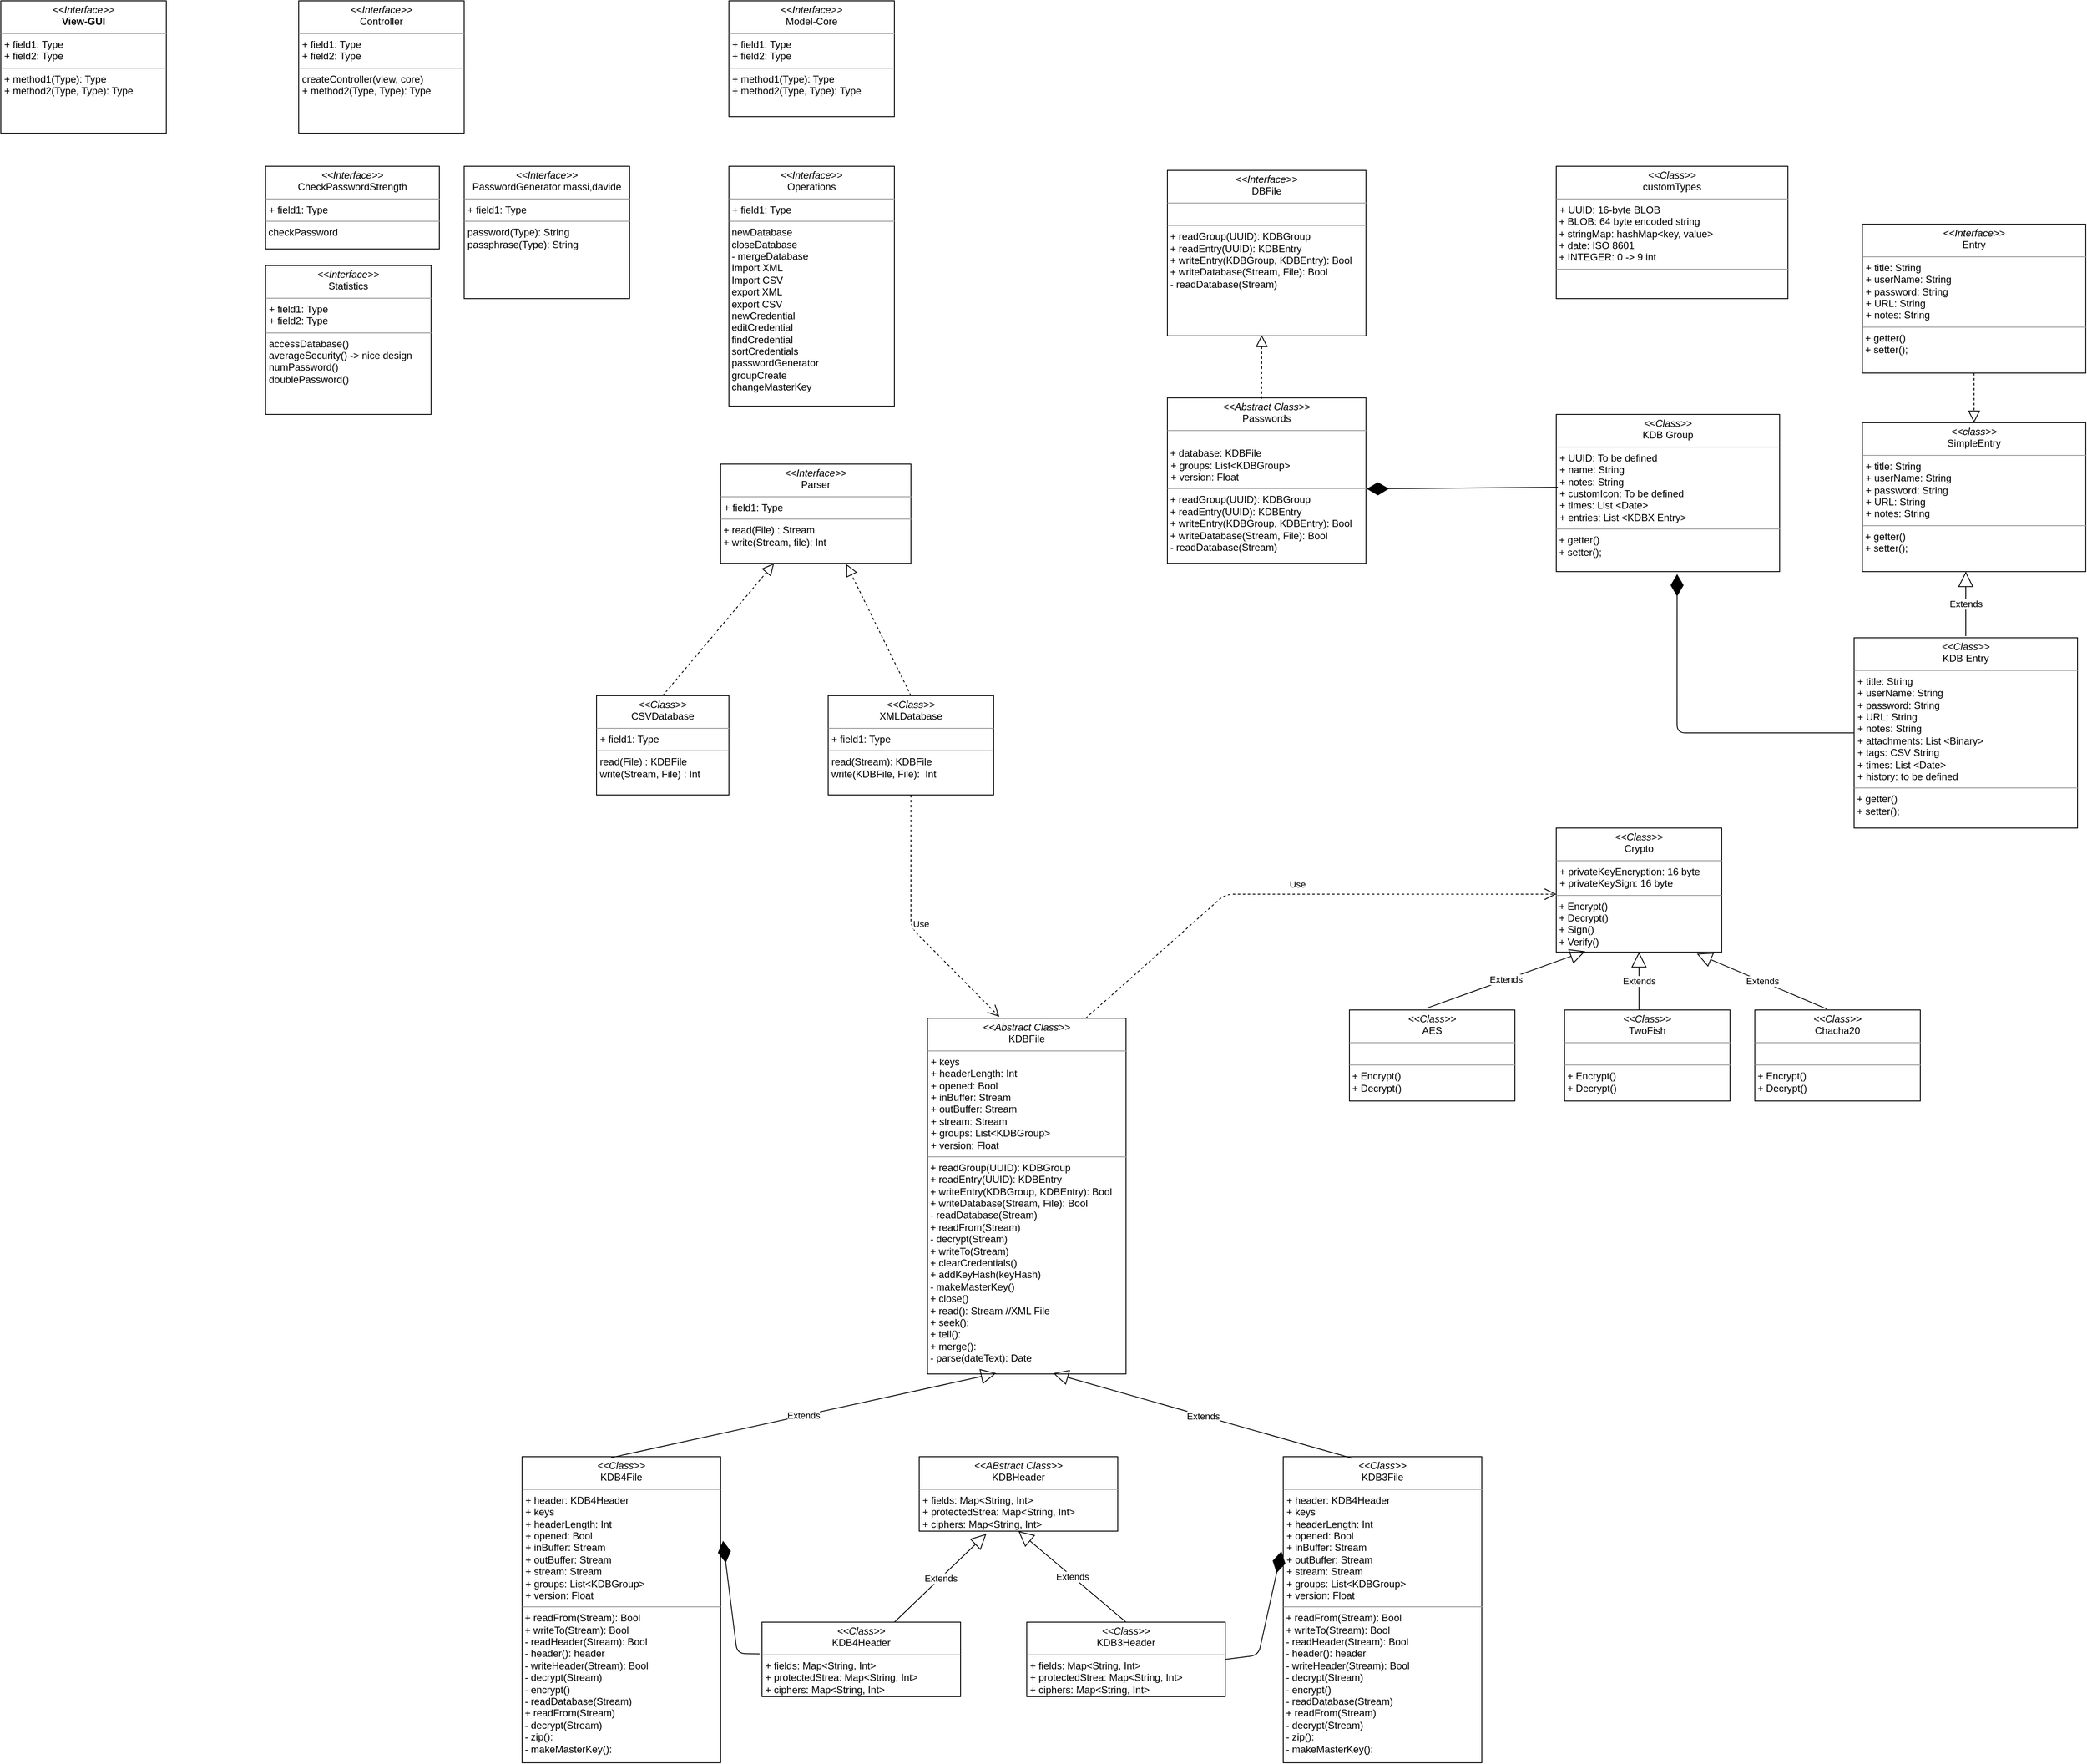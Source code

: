 <mxfile version="13.0.2" type="device"><diagram name="Page-1" id="9f46799a-70d6-7492-0946-bef42562c5a5"><mxGraphModel dx="2062" dy="1128" grid="1" gridSize="10" guides="1" tooltips="1" connect="1" arrows="1" fold="1" page="1" pageScale="1" pageWidth="1100" pageHeight="850" background="#ffffff" math="0" shadow="0"><root><mxCell id="0"/><mxCell id="1" parent="0"/><mxCell id="qlqR9ap83s13GV4uoBmx-1" value="&lt;p style=&quot;margin: 0px ; margin-top: 4px ; text-align: center&quot;&gt;&lt;i&gt;&amp;lt;&amp;lt;Interface&amp;gt;&amp;gt;&lt;/i&gt;&lt;br&gt;Controller&lt;/p&gt;&lt;hr size=&quot;1&quot;&gt;&lt;p style=&quot;margin: 0px ; margin-left: 4px&quot;&gt;+ field1: Type&lt;br&gt;+ field2: Type&lt;/p&gt;&lt;hr size=&quot;1&quot;&gt;&lt;p style=&quot;margin: 0px ; margin-left: 4px&quot;&gt;createController(view, core)&lt;/p&gt;&lt;p style=&quot;margin: 0px ; margin-left: 4px&quot;&gt;+ method2(Type, Type): Type&lt;/p&gt;" style="verticalAlign=top;align=left;overflow=fill;fontSize=12;fontFamily=Helvetica;html=1;" parent="1" vertex="1"><mxGeometry x="440" y="120" width="200" height="160" as="geometry"/></mxCell><mxCell id="qlqR9ap83s13GV4uoBmx-2" value="&lt;p style=&quot;margin: 0px ; margin-top: 4px ; text-align: center&quot;&gt;&lt;i&gt;&amp;lt;&amp;lt;Interface&amp;gt;&amp;gt;&lt;/i&gt;&lt;br&gt;&lt;b&gt;View-GUI&lt;/b&gt;&lt;/p&gt;&lt;hr size=&quot;1&quot;&gt;&lt;p style=&quot;margin: 0px ; margin-left: 4px&quot;&gt;+ field1: Type&lt;br&gt;+ field2: Type&lt;/p&gt;&lt;hr size=&quot;1&quot;&gt;&lt;p style=&quot;margin: 0px ; margin-left: 4px&quot;&gt;+ method1(Type): Type&lt;br&gt;+ method2(Type, Type): Type&lt;/p&gt;" style="verticalAlign=top;align=left;overflow=fill;fontSize=12;fontFamily=Helvetica;html=1;" parent="1" vertex="1"><mxGeometry x="80" y="120" width="200" height="160" as="geometry"/></mxCell><mxCell id="qlqR9ap83s13GV4uoBmx-3" value="&lt;p style=&quot;margin: 0px ; margin-top: 4px ; text-align: center&quot;&gt;&lt;i&gt;&amp;lt;&amp;lt;Interface&amp;gt;&amp;gt;&lt;/i&gt;&lt;br&gt;Model-Core &lt;br&gt;&lt;/p&gt;&lt;hr size=&quot;1&quot;&gt;&lt;p style=&quot;margin: 0px ; margin-left: 4px&quot;&gt;+ field1: Type&lt;br&gt;+ field2: Type&lt;/p&gt;&lt;hr size=&quot;1&quot;&gt;&lt;p style=&quot;margin: 0px ; margin-left: 4px&quot;&gt;+ method1(Type): Type&lt;br&gt;+ method2(Type, Type): Type&lt;/p&gt;" style="verticalAlign=top;align=left;overflow=fill;fontSize=12;fontFamily=Helvetica;html=1;" parent="1" vertex="1"><mxGeometry x="960" y="120" width="200" height="140" as="geometry"/></mxCell><mxCell id="qlqR9ap83s13GV4uoBmx-4" value="&lt;p style=&quot;margin: 0px ; margin-top: 4px ; text-align: center&quot;&gt;&lt;i&gt;&amp;lt;&amp;lt;Interface&amp;gt;&amp;gt;&lt;/i&gt;&lt;br&gt;PasswordGenerator massi,davide&lt;br&gt;&lt;/p&gt;&lt;hr size=&quot;1&quot;&gt;&lt;p style=&quot;margin: 0px ; margin-left: 4px&quot;&gt;+ field1: Type&lt;br&gt;&lt;/p&gt;&lt;hr size=&quot;1&quot;&gt;&lt;p style=&quot;margin: 0px ; margin-left: 4px&quot;&gt;password(Type): String&lt;br&gt;passphrase(Type): String&lt;br&gt;&lt;/p&gt;" style="verticalAlign=top;align=left;overflow=fill;fontSize=12;fontFamily=Helvetica;html=1;" parent="1" vertex="1"><mxGeometry x="640" y="320" width="200" height="160" as="geometry"/></mxCell><mxCell id="qlqR9ap83s13GV4uoBmx-6" value="&lt;p style=&quot;margin: 0px ; margin-top: 4px ; text-align: center&quot;&gt;&lt;i&gt;&amp;lt;&amp;lt;Class&amp;gt;&amp;gt;&lt;/i&gt;&lt;br&gt;CSVDatabase&lt;br&gt;&lt;/p&gt;&lt;hr size=&quot;1&quot;&gt;&lt;p style=&quot;margin: 0px ; margin-left: 4px&quot;&gt;+ field1: Type&lt;br&gt;&lt;/p&gt;&lt;hr size=&quot;1&quot;&gt;&lt;p style=&quot;margin: 0px ; margin-left: 4px&quot;&gt;read(File) : KDBFile&lt;br&gt;write(Stream, File) : Int&lt;br&gt;&lt;/p&gt;" style="verticalAlign=top;align=left;overflow=fill;fontSize=12;fontFamily=Helvetica;html=1;" parent="1" vertex="1"><mxGeometry x="800" y="960" width="160" height="120" as="geometry"/></mxCell><mxCell id="qlqR9ap83s13GV4uoBmx-14" value="&lt;p style=&quot;margin: 0px ; margin-top: 4px ; text-align: center&quot;&gt;&lt;i&gt;&amp;lt;&amp;lt;Class&amp;gt;&amp;gt;&lt;/i&gt;&lt;br&gt;XMLDatabase&lt;br&gt;&lt;/p&gt;&lt;hr size=&quot;1&quot;&gt;&lt;p style=&quot;margin: 0px ; margin-left: 4px&quot;&gt;+ field1: Type&lt;br&gt;&lt;/p&gt;&lt;hr size=&quot;1&quot;&gt;&lt;p style=&quot;margin: 0px ; margin-left: 4px&quot;&gt;read(Stream): KDBFile&lt;/p&gt;&lt;p style=&quot;margin: 0px ; margin-left: 4px&quot;&gt;write(KDBFile, File):&amp;nbsp; Int&lt;br&gt;&lt;/p&gt;" style="verticalAlign=top;align=left;overflow=fill;fontSize=12;fontFamily=Helvetica;html=1;" parent="1" vertex="1"><mxGeometry x="1080" y="960" width="200" height="120" as="geometry"/></mxCell><mxCell id="qlqR9ap83s13GV4uoBmx-15" value="&lt;p style=&quot;margin: 0px ; margin-top: 4px ; text-align: center&quot;&gt;&lt;i&gt;&amp;lt;&amp;lt;Interface&amp;gt;&amp;gt;&lt;/i&gt;&lt;br&gt;Operations&lt;br&gt;&lt;/p&gt;&lt;hr size=&quot;1&quot;&gt;&lt;p style=&quot;margin: 0px ; margin-left: 4px&quot;&gt;+ field1: Type&lt;br&gt;&lt;/p&gt;&lt;hr size=&quot;1&quot;&gt;&amp;nbsp;newDatabase&lt;br&gt;&amp;nbsp;closeDatabase&lt;br&gt;&amp;nbsp;- mergeDatabase&lt;br&gt;&lt;div&gt;&amp;nbsp;Import XML&lt;/div&gt;&lt;div&gt;&amp;nbsp;Import CSV&lt;/div&gt;&lt;div&gt;&amp;nbsp;export XML&lt;/div&gt;&lt;div&gt;&amp;nbsp;export CSV&lt;/div&gt;&lt;div&gt;&amp;nbsp;newCredential&lt;br&gt;&lt;/div&gt;&lt;div&gt;&amp;nbsp;editCredential&lt;/div&gt;&lt;div&gt;&amp;nbsp;findCredential&lt;br&gt;&amp;nbsp;sortCredentials&lt;/div&gt;&lt;div&gt;&amp;nbsp;passwordGenerator&lt;/div&gt;&lt;div&gt;&amp;nbsp;groupCreate&lt;/div&gt;&lt;div&gt;&amp;nbsp;changeMasterKey&lt;/div&gt;&lt;div&gt;&amp;nbsp;&lt;br&gt;&lt;/div&gt;" style="verticalAlign=top;align=left;overflow=fill;fontSize=12;fontFamily=Helvetica;html=1;" parent="1" vertex="1"><mxGeometry x="960" y="320" width="200" height="290" as="geometry"/></mxCell><mxCell id="u_8kVIMqvsYC816B3y17-1" value="&lt;p style=&quot;margin: 0px ; margin-top: 4px ; text-align: center&quot;&gt;&lt;i&gt;&amp;lt;&amp;lt;Interface&amp;gt;&amp;gt;&lt;/i&gt;&lt;br&gt;CheckPasswordStrength&lt;br&gt;&lt;/p&gt;&lt;hr size=&quot;1&quot;&gt;&lt;p style=&quot;margin: 0px ; margin-left: 4px&quot;&gt;+ field1: Type&lt;br&gt;&lt;/p&gt;&lt;hr size=&quot;1&quot;&gt;&amp;nbsp;checkPassword" style="verticalAlign=top;align=left;overflow=fill;fontSize=12;fontFamily=Helvetica;html=1;" parent="1" vertex="1"><mxGeometry x="400" y="320" width="210" height="100" as="geometry"/></mxCell><mxCell id="u_8kVIMqvsYC816B3y17-2" value="&lt;p style=&quot;margin: 0px ; margin-top: 4px ; text-align: center&quot;&gt;&lt;i&gt;&amp;lt;&amp;lt;Interface&amp;gt;&amp;gt;&lt;/i&gt;&lt;br&gt;Statistics&lt;/p&gt;&lt;hr size=&quot;1&quot;&gt;&lt;p style=&quot;margin: 0px ; margin-left: 4px&quot;&gt;+ field1: Type&lt;br&gt;+ field2: Type&lt;/p&gt;&lt;hr size=&quot;1&quot;&gt;&lt;p style=&quot;margin: 0px ; margin-left: 4px&quot;&gt;accessDatabase()&lt;/p&gt;&lt;p style=&quot;margin: 0px ; margin-left: 4px&quot;&gt;averageSecurity() -&amp;gt; nice design&lt;br&gt;&lt;/p&gt;&lt;p style=&quot;margin: 0px ; margin-left: 4px&quot;&gt;numPassword()&lt;/p&gt;&lt;p style=&quot;margin: 0px ; margin-left: 4px&quot;&gt;doublePassword()&lt;br&gt;&lt;/p&gt;&lt;p style=&quot;margin: 0px ; margin-left: 4px&quot;&gt;&lt;br&gt;&lt;/p&gt;" style="verticalAlign=top;align=left;overflow=fill;fontSize=12;fontFamily=Helvetica;html=1;" parent="1" vertex="1"><mxGeometry x="400" y="440" width="200" height="180" as="geometry"/></mxCell><mxCell id="gp-YsPz9i385rhVTIn2u-1" value="&lt;p style=&quot;margin: 0px ; margin-top: 4px ; text-align: center&quot;&gt;&lt;i&gt;&amp;lt;&amp;lt;Class&amp;gt;&amp;gt;&lt;/i&gt;&lt;br&gt;KDB Entry&lt;br&gt;&lt;/p&gt;&lt;hr size=&quot;1&quot;&gt;&lt;p style=&quot;margin: 0px ; margin-left: 4px&quot;&gt;+ title: String&lt;br&gt;&lt;/p&gt;&lt;p style=&quot;margin: 0px ; margin-left: 4px&quot;&gt;+ userName: String&lt;/p&gt;&lt;p style=&quot;margin: 0px ; margin-left: 4px&quot;&gt;+ password: String&lt;/p&gt;&lt;p style=&quot;margin: 0px ; margin-left: 4px&quot;&gt;+ URL: String&lt;br&gt;+ notes: String&lt;br&gt;+ attachments: List &amp;lt;Binary&amp;gt;&lt;/p&gt;&lt;p style=&quot;margin: 0px ; margin-left: 4px&quot;&gt;+ tags: CSV String&lt;/p&gt;&lt;p style=&quot;margin: 0px ; margin-left: 4px&quot;&gt;+ times: List &amp;lt;Date&amp;gt;&lt;/p&gt;&lt;p style=&quot;margin: 0px ; margin-left: 4px&quot;&gt;+ history: to be defined&lt;br&gt;&lt;/p&gt;&lt;hr size=&quot;1&quot;&gt;&lt;div&gt;&amp;nbsp;+ getter()&lt;/div&gt;&lt;div&gt;&amp;nbsp;+ setter();&lt;br&gt;&lt;/div&gt;&lt;div&gt;&amp;nbsp;&lt;br&gt;&lt;/div&gt;" style="verticalAlign=top;align=left;overflow=fill;fontSize=12;fontFamily=Helvetica;html=1;" parent="1" vertex="1"><mxGeometry x="2320" y="890" width="270" height="230" as="geometry"/></mxCell><mxCell id="gp-YsPz9i385rhVTIn2u-3" value="&lt;p style=&quot;margin: 0px ; margin-top: 4px ; text-align: center&quot;&gt;&lt;i&gt;&amp;lt;&amp;lt;Class&amp;gt;&amp;gt;&lt;/i&gt;&lt;br&gt;KDB Group&lt;br&gt;&lt;/p&gt;&lt;hr size=&quot;1&quot;&gt;&lt;p style=&quot;margin: 0px ; margin-left: 4px&quot;&gt;+ UUID: To be defined&lt;br&gt;&lt;/p&gt;&lt;p style=&quot;margin: 0px ; margin-left: 4px&quot;&gt;+ name: String&lt;br&gt;&lt;/p&gt;&lt;p style=&quot;margin: 0px ; margin-left: 4px&quot;&gt;+ notes: String&lt;/p&gt;&lt;p style=&quot;margin: 0px ; margin-left: 4px&quot;&gt;+ customIcon: To be defined&lt;/p&gt;&lt;p style=&quot;margin: 0px ; margin-left: 4px&quot;&gt;+ times: List &amp;lt;Date&amp;gt;&lt;/p&gt;&lt;p style=&quot;margin: 0px ; margin-left: 4px&quot;&gt;+ entries: List &amp;lt;KDBX Entry&amp;gt;&lt;br&gt;&lt;/p&gt;&lt;hr size=&quot;1&quot;&gt;&lt;div&gt;&amp;nbsp;+ getter()&lt;/div&gt;&lt;div&gt;&amp;nbsp;+ setter();&lt;br&gt;&lt;/div&gt;&lt;div&gt;&amp;nbsp;&lt;br&gt;&lt;/div&gt;" style="verticalAlign=top;align=left;overflow=fill;fontSize=12;fontFamily=Helvetica;html=1;" parent="1" vertex="1"><mxGeometry x="1960" y="620" width="270" height="190" as="geometry"/></mxCell><mxCell id="F2yDq6sYJqo0mSAg-FcE-1" value="&lt;p style=&quot;margin: 0px ; margin-top: 4px ; text-align: center&quot;&gt;&lt;i&gt;&amp;lt;&amp;lt;Class&amp;gt;&amp;gt;&lt;/i&gt;&lt;br&gt;customTypes&lt;br&gt;&lt;/p&gt;&lt;hr size=&quot;1&quot;&gt;&lt;p style=&quot;margin: 0px ; margin-left: 4px&quot;&gt;+ UUID: 16-byte BLOB&lt;br&gt;&lt;/p&gt;&lt;div&gt;&amp;nbsp;+ BLOB: 64 byte encoded string&lt;/div&gt;&lt;div&gt;&amp;nbsp;+ stringMap: hashMap&amp;lt;key, value&amp;gt;&lt;/div&gt;&lt;div&gt;&amp;nbsp;+ date: ISO 8601&lt;/div&gt;&lt;div&gt;&amp;nbsp;+ INTEGER: 0 -&amp;gt; 9 int&lt;br&gt;&lt;/div&gt;&lt;hr size=&quot;1&quot;&gt;&lt;div&gt;&amp;nbsp;&lt;br&gt;&lt;/div&gt;" style="verticalAlign=top;align=left;overflow=fill;fontSize=12;fontFamily=Helvetica;html=1;" parent="1" vertex="1"><mxGeometry x="1960" y="320" width="280" height="160" as="geometry"/></mxCell><mxCell id="F2yDq6sYJqo0mSAg-FcE-2" value="&lt;p style=&quot;margin: 0px ; margin-top: 4px ; text-align: center&quot;&gt;&lt;i&gt;&amp;lt;&amp;lt;Interface&amp;gt;&amp;gt;&lt;/i&gt;&lt;br&gt;Entry&lt;br&gt;&lt;/p&gt;&lt;hr size=&quot;1&quot;&gt;&lt;p style=&quot;margin: 0px ; margin-left: 4px&quot;&gt;+ title: String&lt;br&gt;&lt;/p&gt;&lt;p style=&quot;margin: 0px ; margin-left: 4px&quot;&gt;+ userName: String&lt;/p&gt;&lt;p style=&quot;margin: 0px ; margin-left: 4px&quot;&gt;+ password: String&lt;/p&gt;&lt;p style=&quot;margin: 0px ; margin-left: 4px&quot;&gt;+ URL: String&lt;br&gt;+ notes: String&lt;/p&gt;&lt;hr size=&quot;1&quot;&gt;&lt;div&gt;&amp;nbsp;+ getter()&lt;/div&gt;&lt;div&gt;&amp;nbsp;+ setter();&lt;br&gt;&lt;/div&gt;&lt;div&gt;&amp;nbsp;&lt;br&gt;&lt;/div&gt;" style="verticalAlign=top;align=left;overflow=fill;fontSize=12;fontFamily=Helvetica;html=1;" parent="1" vertex="1"><mxGeometry x="2330" y="390" width="270" height="180" as="geometry"/></mxCell><mxCell id="F2yDq6sYJqo0mSAg-FcE-4" value="&lt;p style=&quot;margin: 0px ; margin-top: 4px ; text-align: center&quot;&gt;&lt;i&gt;&amp;lt;&amp;lt;Interface&amp;gt;&amp;gt;&lt;/i&gt;&lt;br&gt;Parser&lt;br&gt;&lt;/p&gt;&lt;hr size=&quot;1&quot;&gt;&lt;p style=&quot;margin: 0px ; margin-left: 4px&quot;&gt;+ field1: Type&lt;br&gt;&lt;/p&gt;&lt;hr size=&quot;1&quot;&gt;&lt;div&gt;&amp;nbsp;+ read(File) : Stream&lt;/div&gt;&lt;div&gt;&amp;nbsp;+ write(Stream, file): Int &lt;br&gt;&lt;/div&gt;" style="verticalAlign=top;align=left;overflow=fill;fontSize=12;fontFamily=Helvetica;html=1;" parent="1" vertex="1"><mxGeometry x="950" y="680" width="230" height="120" as="geometry"/></mxCell><mxCell id="gvSiOg0X4hJqFHL18c0m-1" value="&lt;p style=&quot;margin: 0px ; margin-top: 4px ; text-align: center&quot;&gt;&lt;i&gt;&amp;lt;&amp;lt;Abstract Class&amp;gt;&amp;gt;&lt;/i&gt;&lt;br&gt;Passwords&lt;br&gt;&lt;/p&gt;&lt;hr size=&quot;1&quot;&gt;&lt;br&gt;&amp;nbsp;+ database: KDBFile&lt;br&gt;&lt;p style=&quot;margin: 0px ; margin-left: 4px&quot;&gt;+ groups: List&amp;lt;KDBGroup&amp;gt;&lt;br&gt;&lt;/p&gt;&lt;p style=&quot;margin: 0px ; margin-left: 4px&quot;&gt;+ version: Float&lt;br&gt;&lt;/p&gt;&lt;hr size=&quot;1&quot;&gt;&lt;div&gt;&amp;nbsp;+ readGroup(UUID): KDBGroup&lt;/div&gt;&lt;div&gt;&amp;nbsp;+ readEntry(UUID): KDBEntry&lt;/div&gt;&lt;div&gt;&amp;nbsp;+ writeEntry(KDBGroup, KDBEntry): Bool&lt;/div&gt;&lt;div&gt;&amp;nbsp;+ writeDatabase(Stream, File): Bool&lt;/div&gt;&lt;div&gt;&amp;nbsp;- readDatabase(Stream)&lt;br&gt;&amp;nbsp;&lt;br&gt;&lt;/div&gt;" style="verticalAlign=top;align=left;overflow=fill;fontSize=12;fontFamily=Helvetica;html=1;" parent="1" vertex="1"><mxGeometry x="1490" y="600" width="240" height="200" as="geometry"/></mxCell><mxCell id="gvSiOg0X4hJqFHL18c0m-16" value="&lt;p style=&quot;margin: 0px ; margin-top: 4px ; text-align: center&quot;&gt;&lt;i&gt;&amp;lt;&amp;lt;class&amp;gt;&amp;gt;&lt;/i&gt;&lt;br&gt;SimpleEntry&lt;br&gt;&lt;/p&gt;&lt;hr size=&quot;1&quot;&gt;&lt;p style=&quot;margin: 0px ; margin-left: 4px&quot;&gt;+ title: String&lt;br&gt;&lt;/p&gt;&lt;p style=&quot;margin: 0px ; margin-left: 4px&quot;&gt;+ userName: String&lt;/p&gt;&lt;p style=&quot;margin: 0px ; margin-left: 4px&quot;&gt;+ password: String&lt;/p&gt;&lt;p style=&quot;margin: 0px ; margin-left: 4px&quot;&gt;+ URL: String&lt;br&gt;+ notes: String&lt;/p&gt;&lt;hr size=&quot;1&quot;&gt;&lt;div&gt;&amp;nbsp;+ getter()&lt;/div&gt;&lt;div&gt;&amp;nbsp;+ setter();&lt;br&gt;&lt;/div&gt;&lt;div&gt;&amp;nbsp;&lt;br&gt;&lt;/div&gt;" style="verticalAlign=top;align=left;overflow=fill;fontSize=12;fontFamily=Helvetica;html=1;" parent="1" vertex="1"><mxGeometry x="2330" y="630" width="270" height="180" as="geometry"/></mxCell><mxCell id="gvSiOg0X4hJqFHL18c0m-24" value="Extends" style="endArrow=block;endSize=16;endFill=0;html=1;entryX=0.463;entryY=1;entryDx=0;entryDy=0;entryPerimeter=0;" parent="1" target="gvSiOg0X4hJqFHL18c0m-16" edge="1"><mxGeometry width="160" relative="1" as="geometry"><mxPoint x="2455" y="888" as="sourcePoint"/><mxPoint x="2560" y="740" as="targetPoint"/><Array as="points"><mxPoint x="2455" y="840"/></Array></mxGeometry></mxCell><mxCell id="gvSiOg0X4hJqFHL18c0m-25" value="" style="endArrow=block;dashed=1;endFill=0;endSize=12;html=1;exitX=0.5;exitY=1;exitDx=0;exitDy=0;" parent="1" source="F2yDq6sYJqo0mSAg-FcE-2" target="gvSiOg0X4hJqFHL18c0m-16" edge="1"><mxGeometry width="160" relative="1" as="geometry"><mxPoint x="2400" y="620" as="sourcePoint"/><mxPoint x="2560" y="620" as="targetPoint"/></mxGeometry></mxCell><mxCell id="gvSiOg0X4hJqFHL18c0m-30" value="&lt;p style=&quot;margin: 0px ; margin-top: 4px ; text-align: center&quot;&gt;&lt;i&gt;&amp;lt;&amp;lt;Interface&amp;gt;&amp;gt;&lt;/i&gt;&lt;br&gt;DBFile&lt;/p&gt;&lt;hr size=&quot;1&quot;&gt;&lt;br&gt;&lt;hr size=&quot;1&quot;&gt;&lt;div&gt;&amp;nbsp;+ readGroup(UUID): KDBGroup&lt;/div&gt;&lt;div&gt;&amp;nbsp;+ readEntry(UUID): KDBEntry&lt;/div&gt;&lt;div&gt;&amp;nbsp;+ writeEntry(KDBGroup, KDBEntry): Bool&lt;/div&gt;&lt;div&gt;&amp;nbsp;+ writeDatabase(Stream, File): Bool&lt;/div&gt;&lt;div&gt;&amp;nbsp;- readDatabase(Stream)&lt;br&gt;&amp;nbsp;&lt;br&gt;&lt;/div&gt;" style="verticalAlign=top;align=left;overflow=fill;fontSize=12;fontFamily=Helvetica;html=1;" parent="1" vertex="1"><mxGeometry x="1490" y="325" width="240" height="200" as="geometry"/></mxCell><mxCell id="gvSiOg0X4hJqFHL18c0m-31" value="" style="endArrow=block;dashed=1;endFill=0;endSize=12;html=1;entryX=0.475;entryY=0.995;entryDx=0;entryDy=0;entryPerimeter=0;exitX=0.475;exitY=0.005;exitDx=0;exitDy=0;exitPerimeter=0;" parent="1" source="gvSiOg0X4hJqFHL18c0m-1" target="gvSiOg0X4hJqFHL18c0m-30" edge="1"><mxGeometry width="160" relative="1" as="geometry"><mxPoint x="1610" y="560" as="sourcePoint"/><mxPoint x="1520" y="434" as="targetPoint"/></mxGeometry></mxCell><mxCell id="gvSiOg0X4hJqFHL18c0m-34" value="" style="endArrow=diamondThin;endFill=1;endSize=24;html=1;exitX=0.007;exitY=0.463;exitDx=0;exitDy=0;entryX=1.004;entryY=0.55;entryDx=0;entryDy=0;entryPerimeter=0;exitPerimeter=0;" parent="1" source="gp-YsPz9i385rhVTIn2u-3" target="gvSiOg0X4hJqFHL18c0m-1" edge="1"><mxGeometry width="160" relative="1" as="geometry"><mxPoint x="1740" y="550" as="sourcePoint"/><mxPoint x="1900" y="550" as="targetPoint"/></mxGeometry></mxCell><mxCell id="gvSiOg0X4hJqFHL18c0m-35" value="" style="endArrow=diamondThin;endFill=1;endSize=24;html=1;exitX=0;exitY=0.5;exitDx=0;exitDy=0;entryX=0.541;entryY=1.016;entryDx=0;entryDy=0;entryPerimeter=0;" parent="1" source="gp-YsPz9i385rhVTIn2u-1" target="gp-YsPz9i385rhVTIn2u-3" edge="1"><mxGeometry width="160" relative="1" as="geometry"><mxPoint x="2110" y="800" as="sourcePoint"/><mxPoint x="2270" y="800" as="targetPoint"/><Array as="points"><mxPoint x="2106" y="1005"/></Array></mxGeometry></mxCell><mxCell id="gvSiOg0X4hJqFHL18c0m-37" value="" style="endArrow=block;dashed=1;endFill=0;endSize=12;html=1;entryX=0.661;entryY=1.008;entryDx=0;entryDy=0;entryPerimeter=0;exitX=0.5;exitY=0;exitDx=0;exitDy=0;" parent="1" source="qlqR9ap83s13GV4uoBmx-14" target="F2yDq6sYJqo0mSAg-FcE-4" edge="1"><mxGeometry width="160" relative="1" as="geometry"><mxPoint x="1240" y="900" as="sourcePoint"/><mxPoint x="1270" y="840" as="targetPoint"/><Array as="points"/></mxGeometry></mxCell><mxCell id="gvSiOg0X4hJqFHL18c0m-38" value="" style="endArrow=block;dashed=1;endFill=0;endSize=12;html=1;exitX=0.5;exitY=0;exitDx=0;exitDy=0;" parent="1" source="qlqR9ap83s13GV4uoBmx-6" target="F2yDq6sYJqo0mSAg-FcE-4" edge="1"><mxGeometry width="160" relative="1" as="geometry"><mxPoint x="880" y="940" as="sourcePoint"/><mxPoint x="1145" y="950" as="targetPoint"/></mxGeometry></mxCell><mxCell id="gvSiOg0X4hJqFHL18c0m-39" value="&lt;p style=&quot;margin: 0px ; margin-top: 4px ; text-align: center&quot;&gt;&lt;i&gt;&amp;lt;&amp;lt;Class&amp;gt;&amp;gt;&lt;/i&gt;&lt;br&gt;Crypto&lt;/p&gt;&lt;hr size=&quot;1&quot;&gt;&lt;p style=&quot;margin: 0px ; margin-left: 4px&quot;&gt;+ privateKeyEncryption: 16 byte&lt;/p&gt;&lt;p style=&quot;margin: 0px ; margin-left: 4px&quot;&gt;+ privateKeySign: 16 byte&lt;br&gt;&lt;/p&gt;&lt;hr size=&quot;1&quot;&gt;&lt;div&gt;&amp;nbsp;+ Encrypt()&lt;/div&gt;&lt;div&gt;&amp;nbsp;+ Decrypt()&lt;br&gt;&amp;nbsp;+ Sign()&lt;br&gt;&amp;nbsp;+ Verify()&lt;br&gt;&lt;/div&gt;" style="verticalAlign=top;align=left;overflow=fill;fontSize=12;fontFamily=Helvetica;html=1;" parent="1" vertex="1"><mxGeometry x="1960" y="1120" width="200" height="150" as="geometry"/></mxCell><mxCell id="gvSiOg0X4hJqFHL18c0m-40" value="&lt;p style=&quot;margin: 0px ; margin-top: 4px ; text-align: center&quot;&gt;&lt;i&gt;&amp;lt;&amp;lt;Class&amp;gt;&amp;gt;&lt;/i&gt;&lt;br&gt;AES&lt;/p&gt;&lt;hr size=&quot;1&quot;&gt;&lt;p style=&quot;margin: 0px ; margin-left: 4px&quot;&gt;&lt;br&gt;&lt;/p&gt;&lt;hr size=&quot;1&quot;&gt;&lt;div&gt;&amp;nbsp;+ Encrypt()&lt;/div&gt;&lt;div&gt;&amp;nbsp;+ Decrypt()&lt;br&gt;&lt;/div&gt;" style="verticalAlign=top;align=left;overflow=fill;fontSize=12;fontFamily=Helvetica;html=1;" parent="1" vertex="1"><mxGeometry x="1710" y="1340" width="200" height="110" as="geometry"/></mxCell><mxCell id="gvSiOg0X4hJqFHL18c0m-41" value="Extends" style="endArrow=block;endSize=16;endFill=0;html=1;exitX=0.466;exitY=-0.019;exitDx=0;exitDy=0;exitPerimeter=0;entryX=0.175;entryY=0.993;entryDx=0;entryDy=0;entryPerimeter=0;" parent="1" source="gvSiOg0X4hJqFHL18c0m-40" target="gvSiOg0X4hJqFHL18c0m-39" edge="1"><mxGeometry width="160" relative="1" as="geometry"><mxPoint x="1810" y="1300" as="sourcePoint"/><mxPoint x="2020" y="1271" as="targetPoint"/></mxGeometry></mxCell><mxCell id="gvSiOg0X4hJqFHL18c0m-42" value="&lt;p style=&quot;margin: 0px ; margin-top: 4px ; text-align: center&quot;&gt;&lt;i&gt;&amp;lt;&amp;lt;Class&amp;gt;&amp;gt;&lt;/i&gt;&lt;br&gt;TwoFish&lt;/p&gt;&lt;hr size=&quot;1&quot;&gt;&lt;p style=&quot;margin: 0px ; margin-left: 4px&quot;&gt;&lt;br&gt;&lt;/p&gt;&lt;hr size=&quot;1&quot;&gt;&lt;div&gt;&amp;nbsp;+ Encrypt()&lt;/div&gt;&lt;div&gt;&amp;nbsp;+ Decrypt()&lt;br&gt;&lt;/div&gt;" style="verticalAlign=top;align=left;overflow=fill;fontSize=12;fontFamily=Helvetica;html=1;" parent="1" vertex="1"><mxGeometry x="1970" y="1340" width="200" height="110" as="geometry"/></mxCell><mxCell id="gvSiOg0X4hJqFHL18c0m-43" value="Extends" style="endArrow=block;endSize=16;endFill=0;html=1;exitX=0.45;exitY=0;exitDx=0;exitDy=0;exitPerimeter=0;" parent="1" source="gvSiOg0X4hJqFHL18c0m-42" target="gvSiOg0X4hJqFHL18c0m-39" edge="1"><mxGeometry width="160" relative="1" as="geometry"><mxPoint x="2020" y="1300" as="sourcePoint"/><mxPoint x="2050" y="1272" as="targetPoint"/></mxGeometry></mxCell><mxCell id="DORoqYDoSAfH1Wq9YaGU-1" value="&lt;p style=&quot;margin: 0px ; margin-top: 4px ; text-align: center&quot;&gt;&lt;i&gt;&amp;lt;&amp;lt;Abstract Class&amp;gt;&amp;gt;&lt;/i&gt;&lt;br&gt;KDBFile&lt;/p&gt;&lt;hr size=&quot;1&quot;&gt;&lt;p style=&quot;margin: 0px ; margin-left: 4px&quot;&gt;+ keys&lt;br&gt;+ headerLength: Int&lt;br&gt;+ opened: Bool&lt;br&gt;+ inBuffer: Stream&lt;br&gt;+ outBuffer: Stream&lt;br&gt;&lt;/p&gt;&lt;p style=&quot;margin: 0px ; margin-left: 4px&quot;&gt;+ stream: Stream&lt;br&gt;+ groups: List&amp;lt;KDBGroup&amp;gt;&lt;br&gt;&lt;/p&gt;&lt;p style=&quot;margin: 0px ; margin-left: 4px&quot;&gt;+ version: Float&lt;br&gt;&lt;/p&gt;&lt;hr size=&quot;1&quot;&gt;&lt;div&gt;&amp;nbsp;+ readGroup(UUID): KDBGroup&lt;/div&gt;&lt;div&gt;&amp;nbsp;+ readEntry(UUID): KDBEntry&lt;/div&gt;&lt;div&gt;&amp;nbsp;+ writeEntry(KDBGroup, KDBEntry): Bool&lt;/div&gt;&lt;div&gt;&amp;nbsp;+ writeDatabase(Stream, File): Bool&lt;/div&gt;&lt;div&gt;&amp;nbsp;- readDatabase(Stream)&lt;br&gt;&amp;nbsp;+ readFrom(Stream)&lt;br&gt;&amp;nbsp;- decrypt(Stream)&lt;br&gt;&amp;nbsp;+ writeTo(Stream)&lt;br&gt;&amp;nbsp;+ clearCredentials()&lt;br&gt;&amp;nbsp;+ addKeyHash(keyHash)&lt;br&gt;&amp;nbsp;- makeMasterKey()&lt;/div&gt;&lt;div&gt;&amp;nbsp;+ close()&lt;br&gt;&amp;nbsp;+ read(): Stream //XML File&lt;br&gt;&amp;nbsp;+ seek():&lt;/div&gt;&lt;div&gt;&amp;nbsp;+ tell():&lt;br&gt;&amp;nbsp;+ merge():&lt;/div&gt;&lt;div&gt;&amp;nbsp;- parse(dateText): Date&lt;br&gt;&lt;/div&gt;&lt;div&gt;&lt;br&gt;&lt;/div&gt;&lt;div&gt;&lt;br&gt;&lt;br&gt;&lt;/div&gt;&lt;div&gt;&lt;br&gt;&amp;nbsp;&lt;br&gt;&lt;/div&gt;" style="verticalAlign=top;align=left;overflow=fill;fontSize=12;fontFamily=Helvetica;html=1;" parent="1" vertex="1"><mxGeometry x="1200" y="1350" width="240" height="430" as="geometry"/></mxCell><mxCell id="DORoqYDoSAfH1Wq9YaGU-3" value="&lt;p style=&quot;margin: 0px ; margin-top: 4px ; text-align: center&quot;&gt;&lt;i&gt;&amp;lt;&amp;lt;Class&amp;gt;&amp;gt;&lt;/i&gt;&lt;br&gt;KDB4Header&lt;/p&gt;&lt;hr size=&quot;1&quot;&gt;&lt;p style=&quot;margin: 0px ; margin-left: 4px&quot;&gt;+ fields: Map&amp;lt;String, Int&amp;gt;&lt;br&gt;+ protectedStrea: Map&amp;lt;String, Int&amp;gt;&lt;br&gt;+ ciphers: Map&amp;lt;String, Int&amp;gt;&lt;/p&gt;&lt;hr size=&quot;1&quot;&gt;&lt;div&gt;&lt;br&gt;&lt;/div&gt;&lt;div&gt;&lt;br&gt;&lt;br&gt;&lt;/div&gt;&lt;div&gt;&lt;br&gt;&amp;nbsp;&lt;br&gt;&lt;/div&gt;" style="verticalAlign=top;align=left;overflow=fill;fontSize=12;fontFamily=Helvetica;html=1;" parent="1" vertex="1"><mxGeometry x="1000" y="2080" width="240" height="90" as="geometry"/></mxCell><mxCell id="DORoqYDoSAfH1Wq9YaGU-4" value="&lt;p style=&quot;margin: 0px ; margin-top: 4px ; text-align: center&quot;&gt;&lt;i&gt;&amp;lt;&amp;lt;Class&amp;gt;&amp;gt;&lt;/i&gt;&lt;br&gt;KDB4File&lt;/p&gt;&lt;hr size=&quot;1&quot;&gt;&lt;p style=&quot;margin: 0px ; margin-left: 4px&quot;&gt;+ header: KDB4Header&lt;br&gt;+ keys&lt;br&gt;+ headerLength: Int&lt;br&gt;+ opened: Bool&lt;br&gt;+ inBuffer: Stream&lt;br&gt;+ outBuffer: Stream&lt;br&gt;&lt;/p&gt;&lt;p style=&quot;margin: 0px ; margin-left: 4px&quot;&gt;+ stream: Stream&lt;br&gt;+ groups: List&amp;lt;KDBGroup&amp;gt;&lt;br&gt;&lt;/p&gt;&lt;p style=&quot;margin: 0px ; margin-left: 4px&quot;&gt;+ version: Float&lt;br&gt;&lt;/p&gt;&lt;hr size=&quot;1&quot;&gt;&lt;div&gt;&amp;nbsp;+ readFrom(Stream): Bool&lt;br&gt;&lt;/div&gt;&lt;div&gt;&amp;nbsp;+ writeTo(Stream): Bool&lt;/div&gt;&lt;div&gt;&amp;nbsp;- readHeader(Stream): Bool&lt;br&gt;&amp;nbsp;- header(): header&lt;br&gt;&lt;/div&gt;&lt;div&gt;&amp;nbsp;- writeHeader(Stream): Bool&lt;/div&gt;&lt;div&gt;&amp;nbsp;- decrypt(Stream)&lt;br&gt;&lt;/div&gt;&lt;div&gt;&amp;nbsp;- encrypt()&lt;br&gt;&lt;/div&gt;&lt;div&gt;&amp;nbsp;- readDatabase(Stream)&lt;br&gt;&amp;nbsp;+ readFrom(Stream)&lt;br&gt;&amp;nbsp;- decrypt(Stream)&lt;br&gt;&amp;nbsp;- zip():&lt;/div&gt;&lt;div&gt;&amp;nbsp;- makeMasterKey():&lt;br&gt;&lt;/div&gt;&lt;div&gt;&amp;nbsp;&lt;/div&gt;&lt;div&gt;&lt;br&gt;&lt;/div&gt;&lt;div&gt;&lt;br&gt;&lt;br&gt;&lt;/div&gt;&lt;div&gt;&lt;br&gt;&amp;nbsp;&lt;br&gt;&lt;/div&gt;" style="verticalAlign=top;align=left;overflow=fill;fontSize=12;fontFamily=Helvetica;html=1;" parent="1" vertex="1"><mxGeometry x="710" y="1880" width="240" height="370" as="geometry"/></mxCell><mxCell id="DORoqYDoSAfH1Wq9YaGU-6" value="&lt;p style=&quot;margin: 0px ; margin-top: 4px ; text-align: center&quot;&gt;&lt;i&gt;&amp;lt;&amp;lt;Class&amp;gt;&amp;gt;&lt;/i&gt;&lt;br&gt;Chacha20&lt;/p&gt;&lt;hr size=&quot;1&quot;&gt;&lt;p style=&quot;margin: 0px ; margin-left: 4px&quot;&gt;&lt;br&gt;&lt;/p&gt;&lt;hr size=&quot;1&quot;&gt;&lt;div&gt;&amp;nbsp;+ Encrypt()&lt;/div&gt;&lt;div&gt;&amp;nbsp;+ Decrypt()&lt;br&gt;&lt;/div&gt;" style="verticalAlign=top;align=left;overflow=fill;fontSize=12;fontFamily=Helvetica;html=1;" parent="1" vertex="1"><mxGeometry x="2200" y="1340" width="200" height="110" as="geometry"/></mxCell><mxCell id="DORoqYDoSAfH1Wq9YaGU-7" value="Extends" style="endArrow=block;endSize=16;endFill=0;html=1;entryX=0.85;entryY=1.013;entryDx=0;entryDy=0;exitX=0.436;exitY=-0.01;exitDx=0;exitDy=0;exitPerimeter=0;entryPerimeter=0;" parent="1" source="DORoqYDoSAfH1Wq9YaGU-6" target="gvSiOg0X4hJqFHL18c0m-39" edge="1"><mxGeometry width="160" relative="1" as="geometry"><mxPoint x="2150" y="1300" as="sourcePoint"/><mxPoint x="2164.8" y="1252.1" as="targetPoint"/></mxGeometry></mxCell><mxCell id="DORoqYDoSAfH1Wq9YaGU-9" value="Use" style="endArrow=open;endSize=12;dashed=1;html=1;exitX=0.797;exitY=0;exitDx=0;exitDy=0;exitPerimeter=0;" parent="1" source="DORoqYDoSAfH1Wq9YaGU-1" edge="1"><mxGeometry x="-0.0" y="12" width="160" relative="1" as="geometry"><mxPoint x="1440" y="1880" as="sourcePoint"/><mxPoint x="1960" y="1200" as="targetPoint"/><Array as="points"><mxPoint x="1560" y="1200"/></Array><mxPoint as="offset"/></mxGeometry></mxCell><mxCell id="DORoqYDoSAfH1Wq9YaGU-11" value="Extends" style="endArrow=block;endSize=16;endFill=0;html=1;entryX=0.346;entryY=0.998;entryDx=0;entryDy=0;entryPerimeter=0;exitX=0.45;exitY=0.003;exitDx=0;exitDy=0;exitPerimeter=0;" parent="1" source="DORoqYDoSAfH1Wq9YaGU-4" target="DORoqYDoSAfH1Wq9YaGU-1" edge="1"><mxGeometry width="160" relative="1" as="geometry"><mxPoint x="1180" y="1815" as="sourcePoint"/><mxPoint x="1340" y="1815" as="targetPoint"/></mxGeometry></mxCell><mxCell id="DORoqYDoSAfH1Wq9YaGU-14" value="&lt;p style=&quot;margin: 0px ; margin-top: 4px ; text-align: center&quot;&gt;&lt;i&gt;&amp;lt;&amp;lt;Class&amp;gt;&amp;gt;&lt;/i&gt;&lt;br&gt;KDB3File&lt;/p&gt;&lt;hr size=&quot;1&quot;&gt;&lt;p style=&quot;margin: 0px ; margin-left: 4px&quot;&gt;+ header: KDB4Header&lt;br&gt;+ keys&lt;br&gt;+ headerLength: Int&lt;br&gt;+ opened: Bool&lt;br&gt;+ inBuffer: Stream&lt;br&gt;+ outBuffer: Stream&lt;br&gt;&lt;/p&gt;&lt;p style=&quot;margin: 0px ; margin-left: 4px&quot;&gt;+ stream: Stream&lt;br&gt;+ groups: List&amp;lt;KDBGroup&amp;gt;&lt;br&gt;&lt;/p&gt;&lt;p style=&quot;margin: 0px ; margin-left: 4px&quot;&gt;+ version: Float&lt;br&gt;&lt;/p&gt;&lt;hr size=&quot;1&quot;&gt;&lt;div&gt;&amp;nbsp;+ readFrom(Stream): Bool&lt;br&gt;&lt;/div&gt;&lt;div&gt;&amp;nbsp;+ writeTo(Stream): Bool&lt;/div&gt;&lt;div&gt;&amp;nbsp;- readHeader(Stream): Bool&lt;br&gt;&amp;nbsp;- header(): header&lt;br&gt;&lt;/div&gt;&lt;div&gt;&amp;nbsp;- writeHeader(Stream): Bool&lt;/div&gt;&lt;div&gt;&amp;nbsp;- decrypt(Stream)&lt;br&gt;&lt;/div&gt;&lt;div&gt;&amp;nbsp;- encrypt()&lt;br&gt;&lt;/div&gt;&lt;div&gt;&amp;nbsp;- readDatabase(Stream)&lt;br&gt;&amp;nbsp;+ readFrom(Stream)&lt;br&gt;&amp;nbsp;- decrypt(Stream)&lt;br&gt;&amp;nbsp;- zip():&lt;/div&gt;&lt;div&gt;&amp;nbsp;- makeMasterKey():&lt;br&gt;&lt;/div&gt;&lt;div&gt;&amp;nbsp;&lt;/div&gt;&lt;div&gt;&lt;br&gt;&lt;/div&gt;&lt;div&gt;&lt;br&gt;&lt;br&gt;&lt;/div&gt;&lt;div&gt;&lt;br&gt;&amp;nbsp;&lt;br&gt;&lt;/div&gt;" style="verticalAlign=top;align=left;overflow=fill;fontSize=12;fontFamily=Helvetica;html=1;" parent="1" vertex="1"><mxGeometry x="1630" y="1880" width="240" height="370" as="geometry"/></mxCell><mxCell id="DORoqYDoSAfH1Wq9YaGU-16" value="Extends" style="endArrow=block;endSize=16;endFill=0;html=1;entryX=0.633;entryY=0.998;entryDx=0;entryDy=0;entryPerimeter=0;exitX=0.346;exitY=0.005;exitDx=0;exitDy=0;exitPerimeter=0;" parent="1" source="DORoqYDoSAfH1Wq9YaGU-14" target="DORoqYDoSAfH1Wq9YaGU-1" edge="1"><mxGeometry width="160" relative="1" as="geometry"><mxPoint x="1370" y="1845" as="sourcePoint"/><mxPoint x="1702.08" y="1724.05" as="targetPoint"/></mxGeometry></mxCell><mxCell id="DORoqYDoSAfH1Wq9YaGU-18" value="Use" style="endArrow=open;endSize=12;dashed=1;html=1;entryX=0.362;entryY=-0.004;entryDx=0;entryDy=0;exitX=0.5;exitY=1;exitDx=0;exitDy=0;entryPerimeter=0;" parent="1" source="qlqR9ap83s13GV4uoBmx-14" target="DORoqYDoSAfH1Wq9YaGU-1" edge="1"><mxGeometry x="-0.0" y="12" width="160" relative="1" as="geometry"><mxPoint x="1110" y="1220" as="sourcePoint"/><mxPoint x="1678.72" y="1065" as="targetPoint"/><Array as="points"><mxPoint x="1180" y="1240"/></Array><mxPoint as="offset"/></mxGeometry></mxCell><mxCell id="M9UJbb0MGLzggz2oS6f_-1" value="&lt;p style=&quot;margin: 0px ; margin-top: 4px ; text-align: center&quot;&gt;&lt;i&gt;&amp;lt;&amp;lt;ABstract Class&amp;gt;&amp;gt;&lt;/i&gt;&lt;br&gt;KDBHeader&lt;/p&gt;&lt;hr size=&quot;1&quot;&gt;&lt;p style=&quot;margin: 0px ; margin-left: 4px&quot;&gt;+ fields: Map&amp;lt;String, Int&amp;gt;&lt;br&gt;+ protectedStrea: Map&amp;lt;String, Int&amp;gt;&lt;br&gt;+ ciphers: Map&amp;lt;String, Int&amp;gt;&lt;/p&gt;&lt;hr size=&quot;1&quot;&gt;&lt;div&gt;&lt;br&gt;&lt;/div&gt;&lt;div&gt;&lt;br&gt;&amp;nbsp;&lt;br&gt;&lt;/div&gt;" style="verticalAlign=top;align=left;overflow=fill;fontSize=12;fontFamily=Helvetica;html=1;" parent="1" vertex="1"><mxGeometry x="1190" y="1880" width="240" height="90" as="geometry"/></mxCell><mxCell id="M9UJbb0MGLzggz2oS6f_-3" value="&lt;p style=&quot;margin: 0px ; margin-top: 4px ; text-align: center&quot;&gt;&lt;i&gt;&amp;lt;&amp;lt;Class&amp;gt;&amp;gt;&lt;/i&gt;&lt;br&gt;KDB3Header&lt;/p&gt;&lt;hr size=&quot;1&quot;&gt;&lt;p style=&quot;margin: 0px ; margin-left: 4px&quot;&gt;+ fields: Map&amp;lt;String, Int&amp;gt;&lt;br&gt;+ protectedStrea: Map&amp;lt;String, Int&amp;gt;&lt;br&gt;+ ciphers: Map&amp;lt;String, Int&amp;gt;&lt;/p&gt;&lt;hr size=&quot;1&quot;&gt;&lt;div&gt;&lt;br&gt;&lt;/div&gt;&lt;div&gt;&lt;br&gt;&lt;br&gt;&lt;/div&gt;&lt;div&gt;&lt;br&gt;&amp;nbsp;&lt;br&gt;&lt;/div&gt;" style="verticalAlign=top;align=left;overflow=fill;fontSize=12;fontFamily=Helvetica;html=1;" parent="1" vertex="1"><mxGeometry x="1320" y="2080" width="240" height="90" as="geometry"/></mxCell><mxCell id="M9UJbb0MGLzggz2oS6f_-5" value="Extends" style="endArrow=block;endSize=16;endFill=0;html=1;entryX=0.338;entryY=1.037;entryDx=0;entryDy=0;entryPerimeter=0;exitX=0.667;exitY=0;exitDx=0;exitDy=0;exitPerimeter=0;" parent="1" source="DORoqYDoSAfH1Wq9YaGU-3" target="M9UJbb0MGLzggz2oS6f_-1" edge="1"><mxGeometry width="160" relative="1" as="geometry"><mxPoint x="1220" y="2020" as="sourcePoint"/><mxPoint x="1380" y="2020" as="targetPoint"/></mxGeometry></mxCell><mxCell id="M9UJbb0MGLzggz2oS6f_-6" value="Extends" style="endArrow=block;endSize=16;endFill=0;html=1;entryX=0.5;entryY=1;entryDx=0;entryDy=0;exitX=0.5;exitY=0;exitDx=0;exitDy=0;" parent="1" source="M9UJbb0MGLzggz2oS6f_-3" target="M9UJbb0MGLzggz2oS6f_-1" edge="1"><mxGeometry width="160" relative="1" as="geometry"><mxPoint x="1390" y="2020" as="sourcePoint"/><mxPoint x="1591.04" y="1913.33" as="targetPoint"/></mxGeometry></mxCell><mxCell id="M9UJbb0MGLzggz2oS6f_-8" value="" style="endArrow=diamondThin;endFill=1;endSize=24;html=1;entryX=1.012;entryY=0.275;entryDx=0;entryDy=0;entryPerimeter=0;exitX=-0.012;exitY=0.426;exitDx=0;exitDy=0;exitPerimeter=0;" parent="1" source="DORoqYDoSAfH1Wq9YaGU-3" target="DORoqYDoSAfH1Wq9YaGU-4" edge="1"><mxGeometry width="160" relative="1" as="geometry"><mxPoint x="980" y="2020" as="sourcePoint"/><mxPoint x="1140" y="2020" as="targetPoint"/><Array as="points"><mxPoint x="970" y="2118"/></Array></mxGeometry></mxCell><mxCell id="M9UJbb0MGLzggz2oS6f_-9" value="" style="endArrow=diamondThin;endFill=1;endSize=24;html=1;entryX=-0.009;entryY=0.309;entryDx=0;entryDy=0;entryPerimeter=0;exitX=1;exitY=0.5;exitDx=0;exitDy=0;" parent="1" source="M9UJbb0MGLzggz2oS6f_-3" target="DORoqYDoSAfH1Wq9YaGU-14" edge="1"><mxGeometry width="160" relative="1" as="geometry"><mxPoint x="1530" y="2040" as="sourcePoint"/><mxPoint x="1485.76" y="1903.41" as="targetPoint"/><Array as="points"><mxPoint x="1600" y="2120"/></Array></mxGeometry></mxCell></root></mxGraphModel></diagram></mxfile>